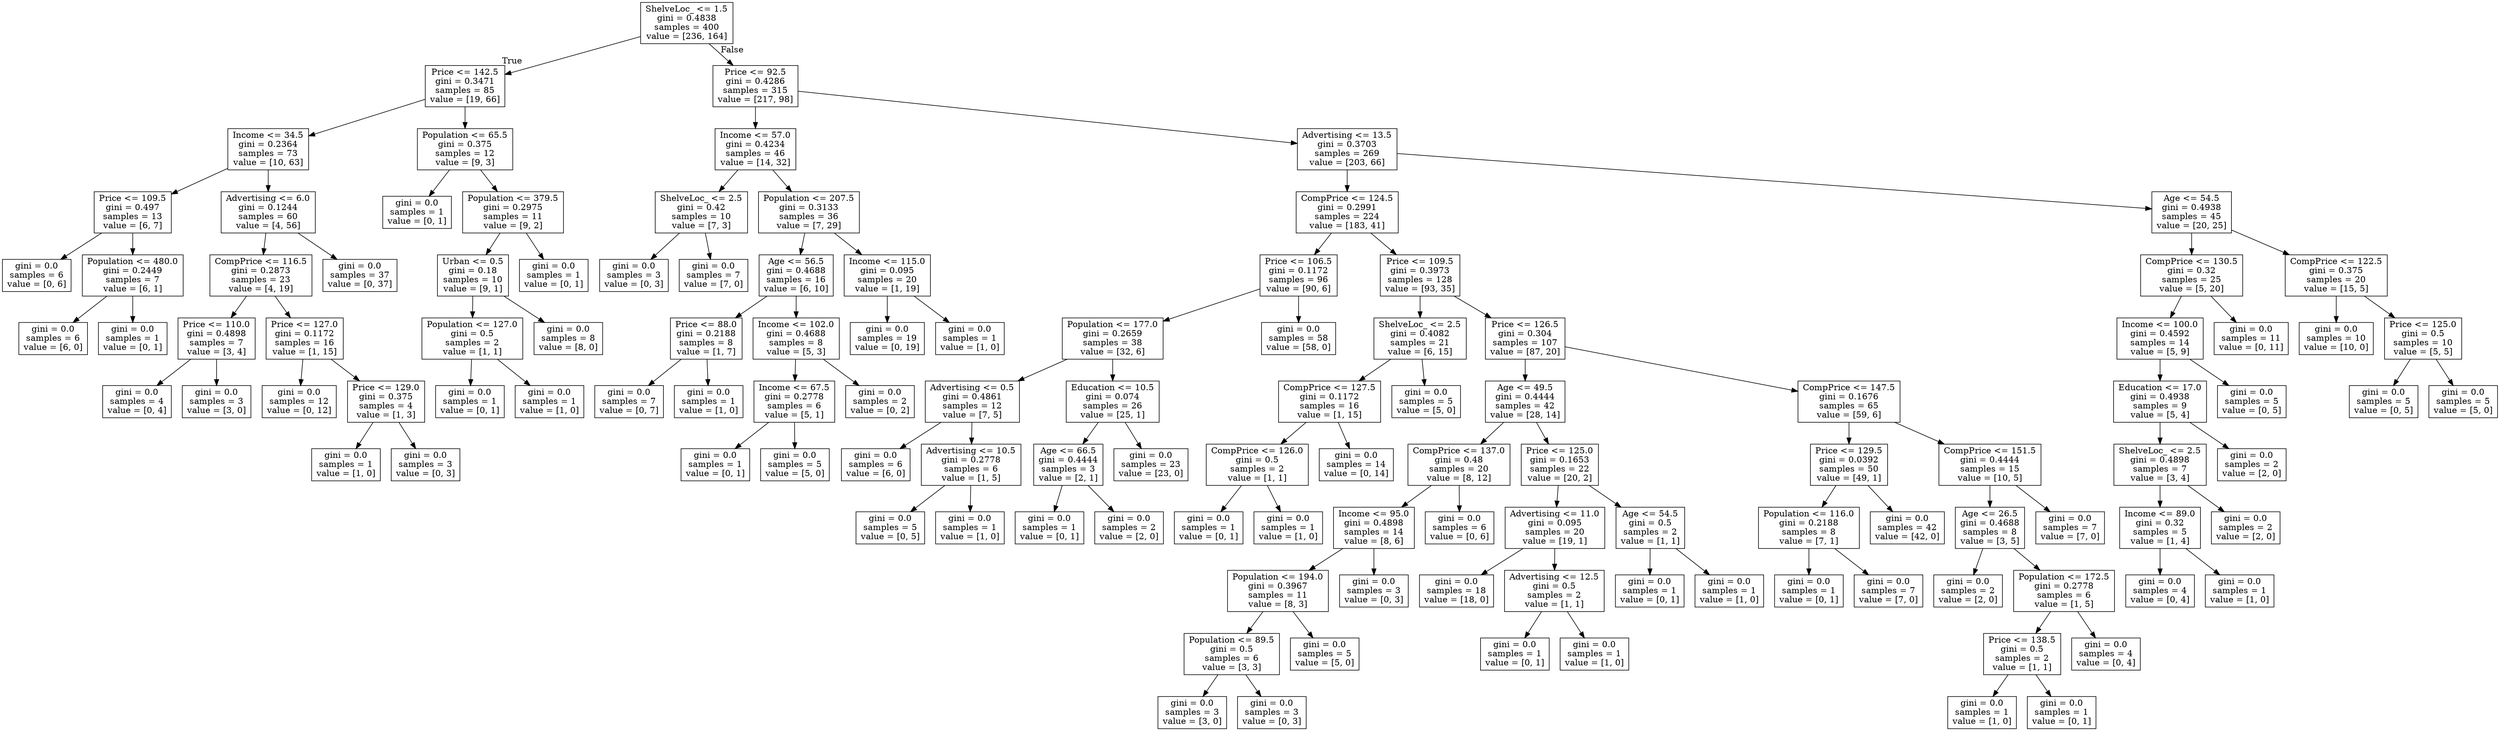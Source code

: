 digraph Tree {
node [shape=box] ;
0 [label="ShelveLoc_ <= 1.5\ngini = 0.4838\nsamples = 400\nvalue = [236, 164]"] ;
1 [label="Price <= 142.5\ngini = 0.3471\nsamples = 85\nvalue = [19, 66]"] ;
0 -> 1 [labeldistance=2.5, labelangle=45, headlabel="True"] ;
2 [label="Income <= 34.5\ngini = 0.2364\nsamples = 73\nvalue = [10, 63]"] ;
1 -> 2 ;
3 [label="Price <= 109.5\ngini = 0.497\nsamples = 13\nvalue = [6, 7]"] ;
2 -> 3 ;
4 [label="gini = 0.0\nsamples = 6\nvalue = [0, 6]"] ;
3 -> 4 ;
5 [label="Population <= 480.0\ngini = 0.2449\nsamples = 7\nvalue = [6, 1]"] ;
3 -> 5 ;
6 [label="gini = 0.0\nsamples = 6\nvalue = [6, 0]"] ;
5 -> 6 ;
7 [label="gini = 0.0\nsamples = 1\nvalue = [0, 1]"] ;
5 -> 7 ;
8 [label="Advertising <= 6.0\ngini = 0.1244\nsamples = 60\nvalue = [4, 56]"] ;
2 -> 8 ;
9 [label="CompPrice <= 116.5\ngini = 0.2873\nsamples = 23\nvalue = [4, 19]"] ;
8 -> 9 ;
10 [label="Price <= 110.0\ngini = 0.4898\nsamples = 7\nvalue = [3, 4]"] ;
9 -> 10 ;
11 [label="gini = 0.0\nsamples = 4\nvalue = [0, 4]"] ;
10 -> 11 ;
12 [label="gini = 0.0\nsamples = 3\nvalue = [3, 0]"] ;
10 -> 12 ;
13 [label="Price <= 127.0\ngini = 0.1172\nsamples = 16\nvalue = [1, 15]"] ;
9 -> 13 ;
14 [label="gini = 0.0\nsamples = 12\nvalue = [0, 12]"] ;
13 -> 14 ;
15 [label="Price <= 129.0\ngini = 0.375\nsamples = 4\nvalue = [1, 3]"] ;
13 -> 15 ;
16 [label="gini = 0.0\nsamples = 1\nvalue = [1, 0]"] ;
15 -> 16 ;
17 [label="gini = 0.0\nsamples = 3\nvalue = [0, 3]"] ;
15 -> 17 ;
18 [label="gini = 0.0\nsamples = 37\nvalue = [0, 37]"] ;
8 -> 18 ;
19 [label="Population <= 65.5\ngini = 0.375\nsamples = 12\nvalue = [9, 3]"] ;
1 -> 19 ;
20 [label="gini = 0.0\nsamples = 1\nvalue = [0, 1]"] ;
19 -> 20 ;
21 [label="Population <= 379.5\ngini = 0.2975\nsamples = 11\nvalue = [9, 2]"] ;
19 -> 21 ;
22 [label="Urban <= 0.5\ngini = 0.18\nsamples = 10\nvalue = [9, 1]"] ;
21 -> 22 ;
23 [label="Population <= 127.0\ngini = 0.5\nsamples = 2\nvalue = [1, 1]"] ;
22 -> 23 ;
24 [label="gini = 0.0\nsamples = 1\nvalue = [0, 1]"] ;
23 -> 24 ;
25 [label="gini = 0.0\nsamples = 1\nvalue = [1, 0]"] ;
23 -> 25 ;
26 [label="gini = 0.0\nsamples = 8\nvalue = [8, 0]"] ;
22 -> 26 ;
27 [label="gini = 0.0\nsamples = 1\nvalue = [0, 1]"] ;
21 -> 27 ;
28 [label="Price <= 92.5\ngini = 0.4286\nsamples = 315\nvalue = [217, 98]"] ;
0 -> 28 [labeldistance=2.5, labelangle=-45, headlabel="False"] ;
29 [label="Income <= 57.0\ngini = 0.4234\nsamples = 46\nvalue = [14, 32]"] ;
28 -> 29 ;
30 [label="ShelveLoc_ <= 2.5\ngini = 0.42\nsamples = 10\nvalue = [7, 3]"] ;
29 -> 30 ;
31 [label="gini = 0.0\nsamples = 3\nvalue = [0, 3]"] ;
30 -> 31 ;
32 [label="gini = 0.0\nsamples = 7\nvalue = [7, 0]"] ;
30 -> 32 ;
33 [label="Population <= 207.5\ngini = 0.3133\nsamples = 36\nvalue = [7, 29]"] ;
29 -> 33 ;
34 [label="Age <= 56.5\ngini = 0.4688\nsamples = 16\nvalue = [6, 10]"] ;
33 -> 34 ;
35 [label="Price <= 88.0\ngini = 0.2188\nsamples = 8\nvalue = [1, 7]"] ;
34 -> 35 ;
36 [label="gini = 0.0\nsamples = 7\nvalue = [0, 7]"] ;
35 -> 36 ;
37 [label="gini = 0.0\nsamples = 1\nvalue = [1, 0]"] ;
35 -> 37 ;
38 [label="Income <= 102.0\ngini = 0.4688\nsamples = 8\nvalue = [5, 3]"] ;
34 -> 38 ;
39 [label="Income <= 67.5\ngini = 0.2778\nsamples = 6\nvalue = [5, 1]"] ;
38 -> 39 ;
40 [label="gini = 0.0\nsamples = 1\nvalue = [0, 1]"] ;
39 -> 40 ;
41 [label="gini = 0.0\nsamples = 5\nvalue = [5, 0]"] ;
39 -> 41 ;
42 [label="gini = 0.0\nsamples = 2\nvalue = [0, 2]"] ;
38 -> 42 ;
43 [label="Income <= 115.0\ngini = 0.095\nsamples = 20\nvalue = [1, 19]"] ;
33 -> 43 ;
44 [label="gini = 0.0\nsamples = 19\nvalue = [0, 19]"] ;
43 -> 44 ;
45 [label="gini = 0.0\nsamples = 1\nvalue = [1, 0]"] ;
43 -> 45 ;
46 [label="Advertising <= 13.5\ngini = 0.3703\nsamples = 269\nvalue = [203, 66]"] ;
28 -> 46 ;
47 [label="CompPrice <= 124.5\ngini = 0.2991\nsamples = 224\nvalue = [183, 41]"] ;
46 -> 47 ;
48 [label="Price <= 106.5\ngini = 0.1172\nsamples = 96\nvalue = [90, 6]"] ;
47 -> 48 ;
49 [label="Population <= 177.0\ngini = 0.2659\nsamples = 38\nvalue = [32, 6]"] ;
48 -> 49 ;
50 [label="Advertising <= 0.5\ngini = 0.4861\nsamples = 12\nvalue = [7, 5]"] ;
49 -> 50 ;
51 [label="gini = 0.0\nsamples = 6\nvalue = [6, 0]"] ;
50 -> 51 ;
52 [label="Advertising <= 10.5\ngini = 0.2778\nsamples = 6\nvalue = [1, 5]"] ;
50 -> 52 ;
53 [label="gini = 0.0\nsamples = 5\nvalue = [0, 5]"] ;
52 -> 53 ;
54 [label="gini = 0.0\nsamples = 1\nvalue = [1, 0]"] ;
52 -> 54 ;
55 [label="Education <= 10.5\ngini = 0.074\nsamples = 26\nvalue = [25, 1]"] ;
49 -> 55 ;
56 [label="Age <= 66.5\ngini = 0.4444\nsamples = 3\nvalue = [2, 1]"] ;
55 -> 56 ;
57 [label="gini = 0.0\nsamples = 1\nvalue = [0, 1]"] ;
56 -> 57 ;
58 [label="gini = 0.0\nsamples = 2\nvalue = [2, 0]"] ;
56 -> 58 ;
59 [label="gini = 0.0\nsamples = 23\nvalue = [23, 0]"] ;
55 -> 59 ;
60 [label="gini = 0.0\nsamples = 58\nvalue = [58, 0]"] ;
48 -> 60 ;
61 [label="Price <= 109.5\ngini = 0.3973\nsamples = 128\nvalue = [93, 35]"] ;
47 -> 61 ;
62 [label="ShelveLoc_ <= 2.5\ngini = 0.4082\nsamples = 21\nvalue = [6, 15]"] ;
61 -> 62 ;
63 [label="CompPrice <= 127.5\ngini = 0.1172\nsamples = 16\nvalue = [1, 15]"] ;
62 -> 63 ;
64 [label="CompPrice <= 126.0\ngini = 0.5\nsamples = 2\nvalue = [1, 1]"] ;
63 -> 64 ;
65 [label="gini = 0.0\nsamples = 1\nvalue = [0, 1]"] ;
64 -> 65 ;
66 [label="gini = 0.0\nsamples = 1\nvalue = [1, 0]"] ;
64 -> 66 ;
67 [label="gini = 0.0\nsamples = 14\nvalue = [0, 14]"] ;
63 -> 67 ;
68 [label="gini = 0.0\nsamples = 5\nvalue = [5, 0]"] ;
62 -> 68 ;
69 [label="Price <= 126.5\ngini = 0.304\nsamples = 107\nvalue = [87, 20]"] ;
61 -> 69 ;
70 [label="Age <= 49.5\ngini = 0.4444\nsamples = 42\nvalue = [28, 14]"] ;
69 -> 70 ;
71 [label="CompPrice <= 137.0\ngini = 0.48\nsamples = 20\nvalue = [8, 12]"] ;
70 -> 71 ;
72 [label="Income <= 95.0\ngini = 0.4898\nsamples = 14\nvalue = [8, 6]"] ;
71 -> 72 ;
73 [label="Population <= 194.0\ngini = 0.3967\nsamples = 11\nvalue = [8, 3]"] ;
72 -> 73 ;
74 [label="Population <= 89.5\ngini = 0.5\nsamples = 6\nvalue = [3, 3]"] ;
73 -> 74 ;
75 [label="gini = 0.0\nsamples = 3\nvalue = [3, 0]"] ;
74 -> 75 ;
76 [label="gini = 0.0\nsamples = 3\nvalue = [0, 3]"] ;
74 -> 76 ;
77 [label="gini = 0.0\nsamples = 5\nvalue = [5, 0]"] ;
73 -> 77 ;
78 [label="gini = 0.0\nsamples = 3\nvalue = [0, 3]"] ;
72 -> 78 ;
79 [label="gini = 0.0\nsamples = 6\nvalue = [0, 6]"] ;
71 -> 79 ;
80 [label="Price <= 125.0\ngini = 0.1653\nsamples = 22\nvalue = [20, 2]"] ;
70 -> 80 ;
81 [label="Advertising <= 11.0\ngini = 0.095\nsamples = 20\nvalue = [19, 1]"] ;
80 -> 81 ;
82 [label="gini = 0.0\nsamples = 18\nvalue = [18, 0]"] ;
81 -> 82 ;
83 [label="Advertising <= 12.5\ngini = 0.5\nsamples = 2\nvalue = [1, 1]"] ;
81 -> 83 ;
84 [label="gini = 0.0\nsamples = 1\nvalue = [0, 1]"] ;
83 -> 84 ;
85 [label="gini = 0.0\nsamples = 1\nvalue = [1, 0]"] ;
83 -> 85 ;
86 [label="Age <= 54.5\ngini = 0.5\nsamples = 2\nvalue = [1, 1]"] ;
80 -> 86 ;
87 [label="gini = 0.0\nsamples = 1\nvalue = [0, 1]"] ;
86 -> 87 ;
88 [label="gini = 0.0\nsamples = 1\nvalue = [1, 0]"] ;
86 -> 88 ;
89 [label="CompPrice <= 147.5\ngini = 0.1676\nsamples = 65\nvalue = [59, 6]"] ;
69 -> 89 ;
90 [label="Price <= 129.5\ngini = 0.0392\nsamples = 50\nvalue = [49, 1]"] ;
89 -> 90 ;
91 [label="Population <= 116.0\ngini = 0.2188\nsamples = 8\nvalue = [7, 1]"] ;
90 -> 91 ;
92 [label="gini = 0.0\nsamples = 1\nvalue = [0, 1]"] ;
91 -> 92 ;
93 [label="gini = 0.0\nsamples = 7\nvalue = [7, 0]"] ;
91 -> 93 ;
94 [label="gini = 0.0\nsamples = 42\nvalue = [42, 0]"] ;
90 -> 94 ;
95 [label="CompPrice <= 151.5\ngini = 0.4444\nsamples = 15\nvalue = [10, 5]"] ;
89 -> 95 ;
96 [label="Age <= 26.5\ngini = 0.4688\nsamples = 8\nvalue = [3, 5]"] ;
95 -> 96 ;
97 [label="gini = 0.0\nsamples = 2\nvalue = [2, 0]"] ;
96 -> 97 ;
98 [label="Population <= 172.5\ngini = 0.2778\nsamples = 6\nvalue = [1, 5]"] ;
96 -> 98 ;
99 [label="Price <= 138.5\ngini = 0.5\nsamples = 2\nvalue = [1, 1]"] ;
98 -> 99 ;
100 [label="gini = 0.0\nsamples = 1\nvalue = [1, 0]"] ;
99 -> 100 ;
101 [label="gini = 0.0\nsamples = 1\nvalue = [0, 1]"] ;
99 -> 101 ;
102 [label="gini = 0.0\nsamples = 4\nvalue = [0, 4]"] ;
98 -> 102 ;
103 [label="gini = 0.0\nsamples = 7\nvalue = [7, 0]"] ;
95 -> 103 ;
104 [label="Age <= 54.5\ngini = 0.4938\nsamples = 45\nvalue = [20, 25]"] ;
46 -> 104 ;
105 [label="CompPrice <= 130.5\ngini = 0.32\nsamples = 25\nvalue = [5, 20]"] ;
104 -> 105 ;
106 [label="Income <= 100.0\ngini = 0.4592\nsamples = 14\nvalue = [5, 9]"] ;
105 -> 106 ;
107 [label="Education <= 17.0\ngini = 0.4938\nsamples = 9\nvalue = [5, 4]"] ;
106 -> 107 ;
108 [label="ShelveLoc_ <= 2.5\ngini = 0.4898\nsamples = 7\nvalue = [3, 4]"] ;
107 -> 108 ;
109 [label="Income <= 89.0\ngini = 0.32\nsamples = 5\nvalue = [1, 4]"] ;
108 -> 109 ;
110 [label="gini = 0.0\nsamples = 4\nvalue = [0, 4]"] ;
109 -> 110 ;
111 [label="gini = 0.0\nsamples = 1\nvalue = [1, 0]"] ;
109 -> 111 ;
112 [label="gini = 0.0\nsamples = 2\nvalue = [2, 0]"] ;
108 -> 112 ;
113 [label="gini = 0.0\nsamples = 2\nvalue = [2, 0]"] ;
107 -> 113 ;
114 [label="gini = 0.0\nsamples = 5\nvalue = [0, 5]"] ;
106 -> 114 ;
115 [label="gini = 0.0\nsamples = 11\nvalue = [0, 11]"] ;
105 -> 115 ;
116 [label="CompPrice <= 122.5\ngini = 0.375\nsamples = 20\nvalue = [15, 5]"] ;
104 -> 116 ;
117 [label="gini = 0.0\nsamples = 10\nvalue = [10, 0]"] ;
116 -> 117 ;
118 [label="Price <= 125.0\ngini = 0.5\nsamples = 10\nvalue = [5, 5]"] ;
116 -> 118 ;
119 [label="gini = 0.0\nsamples = 5\nvalue = [0, 5]"] ;
118 -> 119 ;
120 [label="gini = 0.0\nsamples = 5\nvalue = [5, 0]"] ;
118 -> 120 ;
}